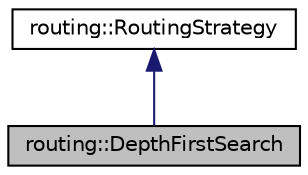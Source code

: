 digraph "routing::DepthFirstSearch"
{
 // LATEX_PDF_SIZE
  edge [fontname="Helvetica",fontsize="10",labelfontname="Helvetica",labelfontsize="10"];
  node [fontname="Helvetica",fontsize="10",shape=record];
  Node1 [label="routing::DepthFirstSearch",height=0.2,width=0.4,color="black", fillcolor="grey75", style="filled", fontcolor="black",tooltip=" "];
  Node2 -> Node1 [dir="back",color="midnightblue",fontsize="10",style="solid",fontname="Helvetica"];
  Node2 [label="routing::RoutingStrategy",height=0.2,width=0.4,color="black", fillcolor="white", style="filled",URL="$classrouting_1_1RoutingStrategy.html",tooltip=" "];
}
